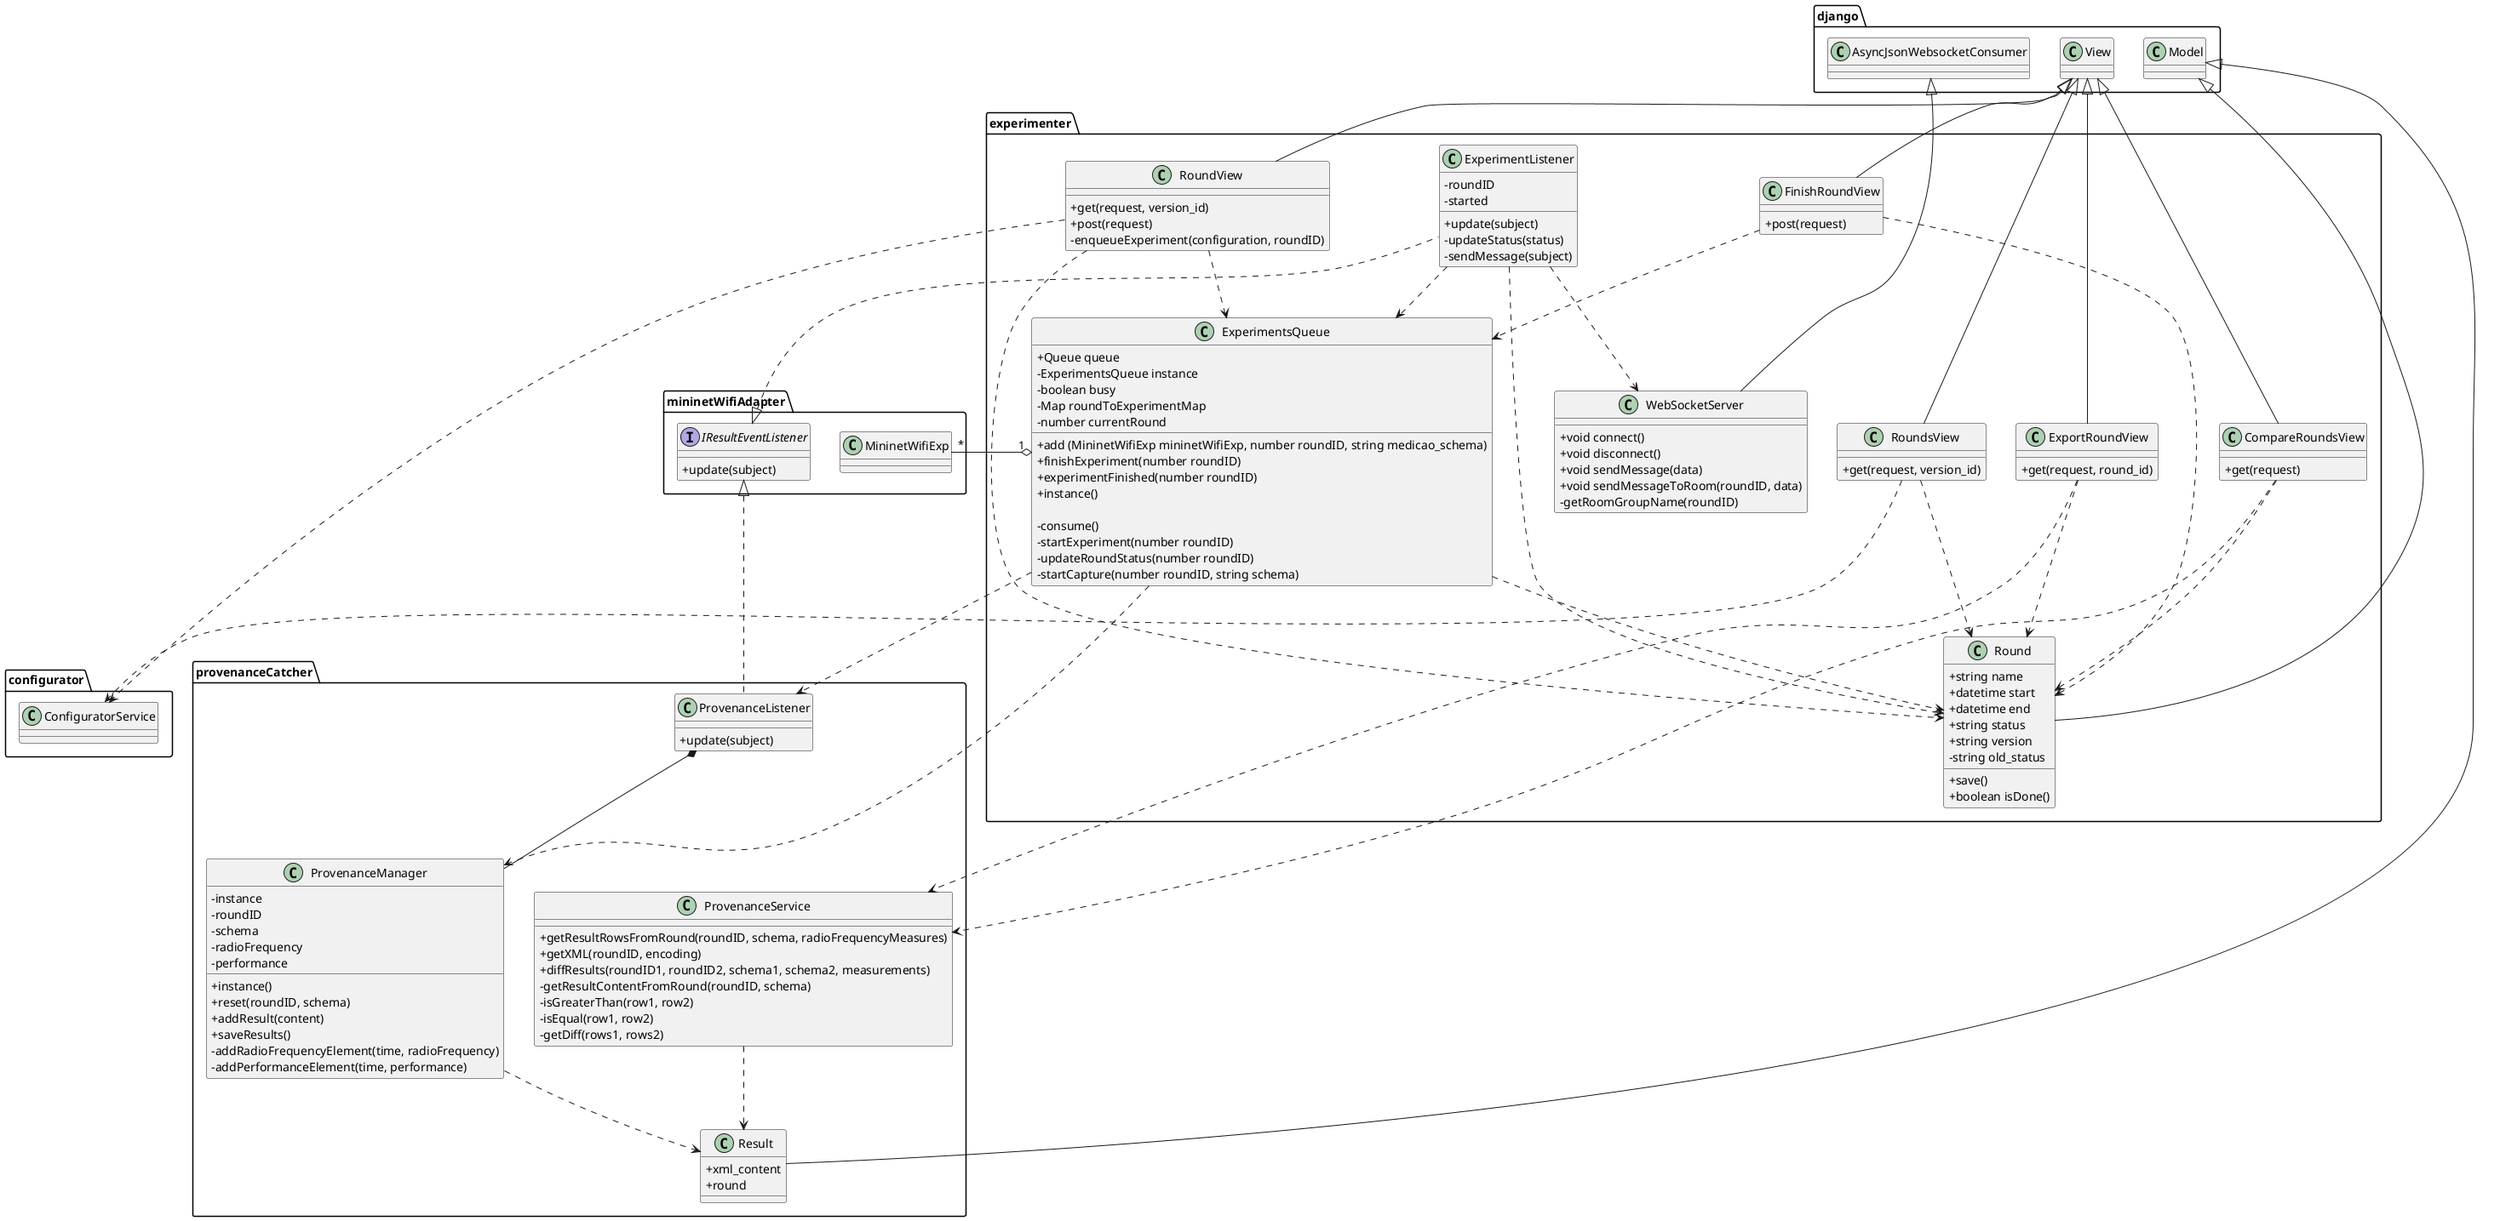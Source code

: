 @startuml  Diagrama de Classe
skinparam classAttributeIconSize 0

package django {
    class AsyncJsonWebsocketConsumer {}
    class Model {}
    class View {}
}

package experimenter {

    class WebSocketServer {
        + void connect()
        + void disconnect()
        + void sendMessage(data)
        + void sendMessageToRoom(roundID, data)
        - getRoomGroupName(roundID)
    }

    class Round {
        + string name
        + datetime start
        + datetime end
        + string status
        + string version
        - string old_status
        
        + save()
        + boolean isDone()
    }

    class ExperimentListener {
        - roundID
        - started

        + update(subject)
        - updateStatus(status)
        - sendMessage(subject)
    }

    class ExperimentsQueue {
        + Queue queue
        - ExperimentsQueue instance
        - boolean busy
        - Map roundToExperimentMap
        - number currentRound

        + add (MininetWifiExp mininetWifiExp, number roundID, string medicao_schema)
        + finishExperiment(number roundID)
        + experimentFinished(number roundID)
        + instance()

        - consume()
        - startExperiment(number roundID)
        - updateRoundStatus(number roundID)
        - startCapture(number roundID, string schema)
    }
    

    class RoundsView {
        + get(request, version_id)
    }

    class RoundView {
        + get(request, version_id)
        + post(request)
        - enqueueExperiment(configuration, roundID)
    }

    class FinishRoundView {
        + post(request)
    }

    class ExportRoundView {
        + get(request, round_id)
    }

    class CompareRoundsView {
        + get(request)
    }

}

package mininetWifiAdapter {
    interface IResultEventListener {
        + update(subject)
    }

    class MininetWifiExp {}
}


package provenanceCatcher {
    class ProvenanceService {
        + getResultRowsFromRound(roundID, schema, radioFrequencyMeasures)
        + getXML(roundID, encoding)
        + diffResults(roundID1, roundID2, schema1, schema2, measurements)
        - getResultContentFromRound(roundID, schema)
        - isGreaterThan(row1, row2)
        - isEqual(row1, row2)
        - getDiff(rows1, rows2)
    }

    class ProvenanceManager {
        - instance
        - roundID
        - schema
        - radioFrequency
        - performance

        + instance()
        + reset(roundID, schema)
        + addResult(content)
        + saveResults()
        - addRadioFrequencyElement(time, radioFrequency)
        - addPerformanceElement(time, performance)
    }

    class Result {
        + xml_content
        + round
    }

    class ProvenanceListener {
        + update(subject)
    }

    ProvenanceListener *-- ProvenanceManager
    ProvenanceManager ..> Result
    ProvenanceService ..> Result
}

Model <|-- Result



package configurator {
    class ConfiguratorService {}
}



AsyncJsonWebsocketConsumer <|-- WebSocketServer

Model <|-- Round

IResultEventListener <|.. ExperimentListener
ExperimentListener ..> WebSocketServer
ExperimentListener ..> ExperimentsQueue
ExperimentListener ..> Round

IResultEventListener <|.. ProvenanceListener

ExperimentsQueue "1" o-- "*" MininetWifiExp
ExperimentsQueue ..> Round
ExperimentsQueue ..> ProvenanceManager
ExperimentsQueue ..> ProvenanceListener

View <|-- RoundsView
RoundsView ..> Round
RoundsView ..> ConfiguratorService

View <|-- RoundView
RoundView ..> Round
RoundView ..> ConfiguratorService
RoundView ..> ExperimentsQueue

View <|-- FinishRoundView
FinishRoundView ..> Round
FinishRoundView ..> ExperimentsQueue

View <|-- ExportRoundView
ExportRoundView ..> Round
ExportRoundView ..> ProvenanceService

View <|-- CompareRoundsView
CompareRoundsView ..> Round
CompareRoundsView ..> ProvenanceService

@enduml